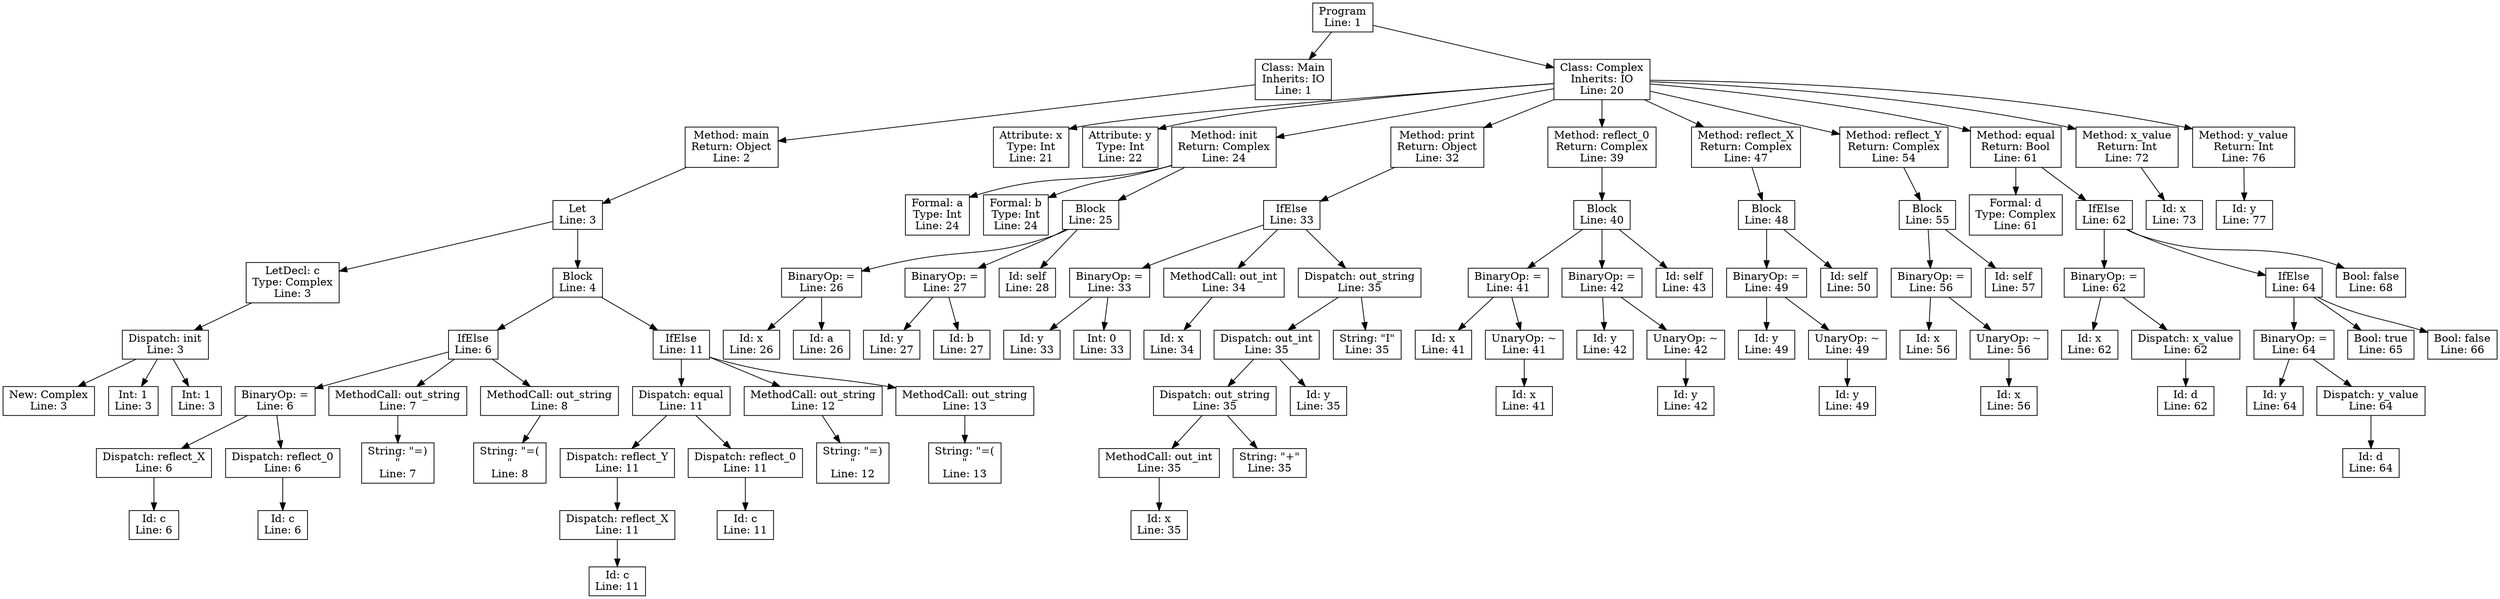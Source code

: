 digraph AST {
    node [shape=box];
    0 [label="Program\nLine: 1"];
    1 [label="Class: Main\nInherits: IO\nLine: 1"];
    2 [label="Method: main\nReturn: Object\nLine: 2"];
    3 [label="Let\nLine: 3"];
    4 [label="LetDecl: c\nType: Complex\nLine: 3"];
    5 [label="Dispatch: init\nLine: 3"];
    6 [label="New: Complex\nLine: 3"];
    5 -> 6;
    7 [label="Int: 1\nLine: 3"];
    5 -> 7;
    8 [label="Int: 1\nLine: 3"];
    5 -> 8;
    4 -> 5;
    3 -> 4;
    9 [label="Block\nLine: 4"];
    10 [label="IfElse\nLine: 6"];
    11 [label="BinaryOp: =\nLine: 6"];
    12 [label="Dispatch: reflect_X\nLine: 6"];
    13 [label="Id: c\nLine: 6"];
    12 -> 13;
    14 [label="Dispatch: reflect_0\nLine: 6"];
    15 [label="Id: c\nLine: 6"];
    14 -> 15;
    11 -> 12;
    11 -> 14;
    16 [label="MethodCall: out_string\nLine: 7"];
    17 [label="String: \"=)\n\"\nLine: 7"];
    16 -> 17;
    18 [label="MethodCall: out_string\nLine: 8"];
    19 [label="String: \"=(\n\"\nLine: 8"];
    18 -> 19;
    10 -> 11;
    10 -> 16;
    10 -> 18;
    9 -> 10;
    20 [label="IfElse\nLine: 11"];
    21 [label="Dispatch: equal\nLine: 11"];
    22 [label="Dispatch: reflect_Y\nLine: 11"];
    23 [label="Dispatch: reflect_X\nLine: 11"];
    24 [label="Id: c\nLine: 11"];
    23 -> 24;
    22 -> 23;
    21 -> 22;
    25 [label="Dispatch: reflect_0\nLine: 11"];
    26 [label="Id: c\nLine: 11"];
    25 -> 26;
    21 -> 25;
    27 [label="MethodCall: out_string\nLine: 12"];
    28 [label="String: \"=)\n\"\nLine: 12"];
    27 -> 28;
    29 [label="MethodCall: out_string\nLine: 13"];
    30 [label="String: \"=(\n\"\nLine: 13"];
    29 -> 30;
    20 -> 21;
    20 -> 27;
    20 -> 29;
    9 -> 20;
    3 -> 9;
    2 -> 3;
    1 -> 2;
    0 -> 1;
    31 [label="Class: Complex\nInherits: IO\nLine: 20"];
    32 [label="Attribute: x\nType: Int\nLine: 21"];
    31 -> 32;
    33 [label="Attribute: y\nType: Int\nLine: 22"];
    31 -> 33;
    34 [label="Method: init\nReturn: Complex\nLine: 24"];
    35 [label="Formal: a\nType: Int\nLine: 24"];
    34 -> 35;
    36 [label="Formal: b\nType: Int\nLine: 24"];
    34 -> 36;
    37 [label="Block\nLine: 25"];
    38 [label="BinaryOp: =\nLine: 26"];
    39 [label="Id: x\nLine: 26"];
    40 [label="Id: a\nLine: 26"];
    38 -> 39;
    38 -> 40;
    37 -> 38;
    41 [label="BinaryOp: =\nLine: 27"];
    42 [label="Id: y\nLine: 27"];
    43 [label="Id: b\nLine: 27"];
    41 -> 42;
    41 -> 43;
    37 -> 41;
    44 [label="Id: self\nLine: 28"];
    37 -> 44;
    34 -> 37;
    31 -> 34;
    45 [label="Method: print\nReturn: Object\nLine: 32"];
    46 [label="IfElse\nLine: 33"];
    47 [label="BinaryOp: =\nLine: 33"];
    48 [label="Id: y\nLine: 33"];
    49 [label="Int: 0\nLine: 33"];
    47 -> 48;
    47 -> 49;
    50 [label="MethodCall: out_int\nLine: 34"];
    51 [label="Id: x\nLine: 34"];
    50 -> 51;
    52 [label="Dispatch: out_string\nLine: 35"];
    53 [label="Dispatch: out_int\nLine: 35"];
    54 [label="Dispatch: out_string\nLine: 35"];
    55 [label="MethodCall: out_int\nLine: 35"];
    56 [label="Id: x\nLine: 35"];
    55 -> 56;
    54 -> 55;
    57 [label="String: \"+\"\nLine: 35"];
    54 -> 57;
    53 -> 54;
    58 [label="Id: y\nLine: 35"];
    53 -> 58;
    52 -> 53;
    59 [label="String: \"I\"\nLine: 35"];
    52 -> 59;
    46 -> 47;
    46 -> 50;
    46 -> 52;
    45 -> 46;
    31 -> 45;
    60 [label="Method: reflect_0\nReturn: Complex\nLine: 39"];
    61 [label="Block\nLine: 40"];
    62 [label="BinaryOp: =\nLine: 41"];
    63 [label="Id: x\nLine: 41"];
    64 [label="UnaryOp: ~\nLine: 41"];
    65 [label="Id: x\nLine: 41"];
    64 -> 65;
    62 -> 63;
    62 -> 64;
    61 -> 62;
    66 [label="BinaryOp: =\nLine: 42"];
    67 [label="Id: y\nLine: 42"];
    68 [label="UnaryOp: ~\nLine: 42"];
    69 [label="Id: y\nLine: 42"];
    68 -> 69;
    66 -> 67;
    66 -> 68;
    61 -> 66;
    70 [label="Id: self\nLine: 43"];
    61 -> 70;
    60 -> 61;
    31 -> 60;
    71 [label="Method: reflect_X\nReturn: Complex\nLine: 47"];
    72 [label="Block\nLine: 48"];
    73 [label="BinaryOp: =\nLine: 49"];
    74 [label="Id: y\nLine: 49"];
    75 [label="UnaryOp: ~\nLine: 49"];
    76 [label="Id: y\nLine: 49"];
    75 -> 76;
    73 -> 74;
    73 -> 75;
    72 -> 73;
    77 [label="Id: self\nLine: 50"];
    72 -> 77;
    71 -> 72;
    31 -> 71;
    78 [label="Method: reflect_Y\nReturn: Complex\nLine: 54"];
    79 [label="Block\nLine: 55"];
    80 [label="BinaryOp: =\nLine: 56"];
    81 [label="Id: x\nLine: 56"];
    82 [label="UnaryOp: ~\nLine: 56"];
    83 [label="Id: x\nLine: 56"];
    82 -> 83;
    80 -> 81;
    80 -> 82;
    79 -> 80;
    84 [label="Id: self\nLine: 57"];
    79 -> 84;
    78 -> 79;
    31 -> 78;
    85 [label="Method: equal\nReturn: Bool\nLine: 61"];
    86 [label="Formal: d\nType: Complex\nLine: 61"];
    85 -> 86;
    87 [label="IfElse\nLine: 62"];
    88 [label="BinaryOp: =\nLine: 62"];
    89 [label="Id: x\nLine: 62"];
    90 [label="Dispatch: x_value\nLine: 62"];
    91 [label="Id: d\nLine: 62"];
    90 -> 91;
    88 -> 89;
    88 -> 90;
    92 [label="IfElse\nLine: 64"];
    93 [label="BinaryOp: =\nLine: 64"];
    94 [label="Id: y\nLine: 64"];
    95 [label="Dispatch: y_value\nLine: 64"];
    96 [label="Id: d\nLine: 64"];
    95 -> 96;
    93 -> 94;
    93 -> 95;
    97 [label="Bool: true\nLine: 65"];
    98 [label="Bool: false\nLine: 66"];
    92 -> 93;
    92 -> 97;
    92 -> 98;
    99 [label="Bool: false\nLine: 68"];
    87 -> 88;
    87 -> 92;
    87 -> 99;
    85 -> 87;
    31 -> 85;
    100 [label="Method: x_value\nReturn: Int\nLine: 72"];
    101 [label="Id: x\nLine: 73"];
    100 -> 101;
    31 -> 100;
    102 [label="Method: y_value\nReturn: Int\nLine: 76"];
    103 [label="Id: y\nLine: 77"];
    102 -> 103;
    31 -> 102;
    0 -> 31;
}

